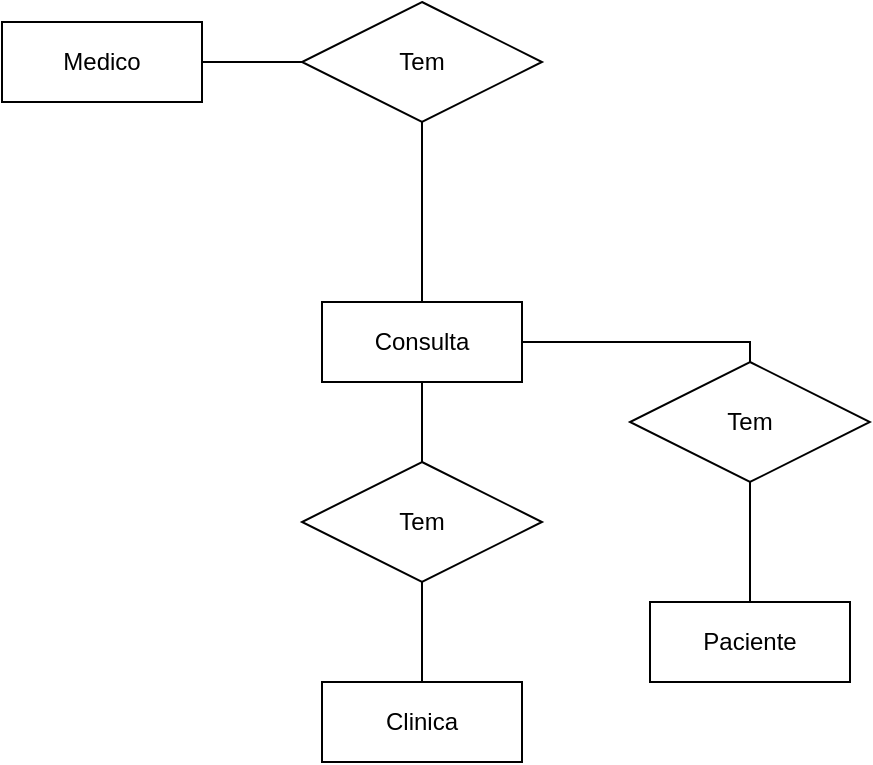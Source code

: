<mxfile version="28.1.1" pages="6">
  <diagram name="Clinica-conceitual" id="Ajf7FSjCnwuZFhplHuly">
    <mxGraphModel grid="1" page="1" gridSize="10" guides="1" tooltips="1" connect="1" arrows="1" fold="1" pageScale="1" pageWidth="827" pageHeight="1169" math="0" shadow="0">
      <root>
        <mxCell id="0" />
        <mxCell id="1" parent="0" />
        <mxCell id="r9tn-Tl7k4zTctpPGpcT-62" style="edgeStyle=orthogonalEdgeStyle;rounded=0;orthogonalLoop=1;jettySize=auto;html=1;exitX=1;exitY=0.5;exitDx=0;exitDy=0;entryX=0;entryY=0.5;entryDx=0;entryDy=0;endArrow=none;endFill=0;" parent="1" source="r9tn-Tl7k4zTctpPGpcT-54" target="r9tn-Tl7k4zTctpPGpcT-60" edge="1">
          <mxGeometry relative="1" as="geometry" />
        </mxCell>
        <mxCell id="r9tn-Tl7k4zTctpPGpcT-54" value="Medico" style="whiteSpace=wrap;html=1;align=center;" parent="1" vertex="1">
          <mxGeometry x="40" y="530" width="100" height="40" as="geometry" />
        </mxCell>
        <mxCell id="r9tn-Tl7k4zTctpPGpcT-66" style="edgeStyle=orthogonalEdgeStyle;rounded=0;orthogonalLoop=1;jettySize=auto;html=1;exitX=1;exitY=0.5;exitDx=0;exitDy=0;entryX=0.5;entryY=1;entryDx=0;entryDy=0;endArrow=none;endFill=0;" parent="1" source="r9tn-Tl7k4zTctpPGpcT-55" target="r9tn-Tl7k4zTctpPGpcT-64" edge="1">
          <mxGeometry relative="1" as="geometry">
            <Array as="points">
              <mxPoint x="414" y="690" />
            </Array>
          </mxGeometry>
        </mxCell>
        <mxCell id="r9tn-Tl7k4zTctpPGpcT-70" style="edgeStyle=orthogonalEdgeStyle;rounded=0;orthogonalLoop=1;jettySize=auto;html=1;entryX=0.5;entryY=0;entryDx=0;entryDy=0;endArrow=none;endFill=0;" parent="1" source="r9tn-Tl7k4zTctpPGpcT-55" target="r9tn-Tl7k4zTctpPGpcT-68" edge="1">
          <mxGeometry relative="1" as="geometry" />
        </mxCell>
        <mxCell id="r9tn-Tl7k4zTctpPGpcT-55" value="Consulta" style="whiteSpace=wrap;html=1;align=center;" parent="1" vertex="1">
          <mxGeometry x="200" y="670" width="100" height="40" as="geometry" />
        </mxCell>
        <mxCell id="r9tn-Tl7k4zTctpPGpcT-65" style="edgeStyle=orthogonalEdgeStyle;rounded=0;orthogonalLoop=1;jettySize=auto;html=1;endArrow=none;endFill=0;" parent="1" source="r9tn-Tl7k4zTctpPGpcT-56" target="r9tn-Tl7k4zTctpPGpcT-64" edge="1">
          <mxGeometry relative="1" as="geometry" />
        </mxCell>
        <mxCell id="r9tn-Tl7k4zTctpPGpcT-56" value="Paciente" style="whiteSpace=wrap;html=1;align=center;" parent="1" vertex="1">
          <mxGeometry x="364" y="820" width="100" height="40" as="geometry" />
        </mxCell>
        <mxCell id="r9tn-Tl7k4zTctpPGpcT-69" style="edgeStyle=orthogonalEdgeStyle;rounded=0;orthogonalLoop=1;jettySize=auto;html=1;entryX=0.5;entryY=1;entryDx=0;entryDy=0;endArrow=none;endFill=0;" parent="1" source="r9tn-Tl7k4zTctpPGpcT-57" target="r9tn-Tl7k4zTctpPGpcT-68" edge="1">
          <mxGeometry relative="1" as="geometry" />
        </mxCell>
        <mxCell id="r9tn-Tl7k4zTctpPGpcT-57" value="Clinica" style="whiteSpace=wrap;html=1;align=center;" parent="1" vertex="1">
          <mxGeometry x="200" y="860" width="100" height="40" as="geometry" />
        </mxCell>
        <mxCell id="r9tn-Tl7k4zTctpPGpcT-67" style="edgeStyle=orthogonalEdgeStyle;rounded=0;orthogonalLoop=1;jettySize=auto;html=1;exitX=0.5;exitY=1;exitDx=0;exitDy=0;endArrow=none;endFill=0;" parent="1" source="r9tn-Tl7k4zTctpPGpcT-60" target="r9tn-Tl7k4zTctpPGpcT-55" edge="1">
          <mxGeometry relative="1" as="geometry" />
        </mxCell>
        <mxCell id="r9tn-Tl7k4zTctpPGpcT-60" value="Tem" style="shape=rhombus;perimeter=rhombusPerimeter;whiteSpace=wrap;html=1;align=center;" parent="1" vertex="1">
          <mxGeometry x="190" y="520" width="120" height="60" as="geometry" />
        </mxCell>
        <mxCell id="r9tn-Tl7k4zTctpPGpcT-64" value="Tem" style="shape=rhombus;perimeter=rhombusPerimeter;whiteSpace=wrap;html=1;align=center;" parent="1" vertex="1">
          <mxGeometry x="354" y="700" width="120" height="60" as="geometry" />
        </mxCell>
        <mxCell id="r9tn-Tl7k4zTctpPGpcT-68" value="Tem" style="shape=rhombus;perimeter=rhombusPerimeter;whiteSpace=wrap;html=1;align=center;" parent="1" vertex="1">
          <mxGeometry x="190" y="750" width="120" height="60" as="geometry" />
        </mxCell>
      </root>
    </mxGraphModel>
  </diagram>
  <diagram name="Clinica-Cardinalidade" id="H4Kz8gIL8qMH0Oe8Ufp3">
    <mxGraphModel dx="1042" dy="562" grid="1" gridSize="10" guides="1" tooltips="1" connect="1" arrows="1" fold="1" page="1" pageScale="1" pageWidth="827" pageHeight="1169" math="0" shadow="0">
      <root>
        <mxCell id="cYv10FL00PQCH0BxnHYx-0" />
        <mxCell id="cYv10FL00PQCH0BxnHYx-1" parent="cYv10FL00PQCH0BxnHYx-0" />
        <mxCell id="cYv10FL00PQCH0BxnHYx-2" style="edgeStyle=orthogonalEdgeStyle;rounded=0;orthogonalLoop=1;jettySize=auto;html=1;exitX=1;exitY=0.5;exitDx=0;exitDy=0;entryX=0;entryY=0.5;entryDx=0;entryDy=0;endArrow=none;endFill=0;" edge="1" parent="cYv10FL00PQCH0BxnHYx-1" source="cYv10FL00PQCH0BxnHYx-3" target="cYv10FL00PQCH0BxnHYx-12">
          <mxGeometry relative="1" as="geometry" />
        </mxCell>
        <mxCell id="cYv10FL00PQCH0BxnHYx-3" value="Medico" style="whiteSpace=wrap;html=1;align=center;" vertex="1" parent="cYv10FL00PQCH0BxnHYx-1">
          <mxGeometry x="40" y="530" width="100" height="40" as="geometry" />
        </mxCell>
        <mxCell id="cYv10FL00PQCH0BxnHYx-4" style="edgeStyle=orthogonalEdgeStyle;rounded=0;orthogonalLoop=1;jettySize=auto;html=1;exitX=1;exitY=0.5;exitDx=0;exitDy=0;entryX=0.5;entryY=1;entryDx=0;entryDy=0;endArrow=none;endFill=0;" edge="1" parent="cYv10FL00PQCH0BxnHYx-1" source="cYv10FL00PQCH0BxnHYx-6" target="cYv10FL00PQCH0BxnHYx-13">
          <mxGeometry relative="1" as="geometry">
            <Array as="points">
              <mxPoint x="414" y="690" />
            </Array>
          </mxGeometry>
        </mxCell>
        <mxCell id="cYv10FL00PQCH0BxnHYx-5" style="edgeStyle=orthogonalEdgeStyle;rounded=0;orthogonalLoop=1;jettySize=auto;html=1;entryX=0.5;entryY=0;entryDx=0;entryDy=0;endArrow=none;endFill=0;" edge="1" parent="cYv10FL00PQCH0BxnHYx-1" source="cYv10FL00PQCH0BxnHYx-6" target="cYv10FL00PQCH0BxnHYx-14">
          <mxGeometry relative="1" as="geometry" />
        </mxCell>
        <mxCell id="cYv10FL00PQCH0BxnHYx-6" value="Consulta" style="whiteSpace=wrap;html=1;align=center;" vertex="1" parent="cYv10FL00PQCH0BxnHYx-1">
          <mxGeometry x="200" y="670" width="100" height="40" as="geometry" />
        </mxCell>
        <mxCell id="cYv10FL00PQCH0BxnHYx-7" style="edgeStyle=orthogonalEdgeStyle;rounded=0;orthogonalLoop=1;jettySize=auto;html=1;endArrow=none;endFill=0;" edge="1" parent="cYv10FL00PQCH0BxnHYx-1" source="cYv10FL00PQCH0BxnHYx-8" target="cYv10FL00PQCH0BxnHYx-13">
          <mxGeometry relative="1" as="geometry" />
        </mxCell>
        <mxCell id="cYv10FL00PQCH0BxnHYx-8" value="Paciente" style="whiteSpace=wrap;html=1;align=center;" vertex="1" parent="cYv10FL00PQCH0BxnHYx-1">
          <mxGeometry x="364" y="820" width="100" height="40" as="geometry" />
        </mxCell>
        <mxCell id="cYv10FL00PQCH0BxnHYx-9" style="edgeStyle=orthogonalEdgeStyle;rounded=0;orthogonalLoop=1;jettySize=auto;html=1;entryX=0.5;entryY=1;entryDx=0;entryDy=0;endArrow=none;endFill=0;" edge="1" parent="cYv10FL00PQCH0BxnHYx-1" source="cYv10FL00PQCH0BxnHYx-10" target="cYv10FL00PQCH0BxnHYx-14">
          <mxGeometry relative="1" as="geometry" />
        </mxCell>
        <mxCell id="cYv10FL00PQCH0BxnHYx-10" value="Clinica" style="whiteSpace=wrap;html=1;align=center;" vertex="1" parent="cYv10FL00PQCH0BxnHYx-1">
          <mxGeometry x="200" y="860" width="100" height="40" as="geometry" />
        </mxCell>
        <mxCell id="cYv10FL00PQCH0BxnHYx-11" style="edgeStyle=orthogonalEdgeStyle;rounded=0;orthogonalLoop=1;jettySize=auto;html=1;exitX=0.5;exitY=1;exitDx=0;exitDy=0;endArrow=none;endFill=0;" edge="1" parent="cYv10FL00PQCH0BxnHYx-1" source="cYv10FL00PQCH0BxnHYx-12" target="cYv10FL00PQCH0BxnHYx-6">
          <mxGeometry relative="1" as="geometry" />
        </mxCell>
        <mxCell id="cYv10FL00PQCH0BxnHYx-12" value="Tem" style="shape=rhombus;perimeter=rhombusPerimeter;whiteSpace=wrap;html=1;align=center;" vertex="1" parent="cYv10FL00PQCH0BxnHYx-1">
          <mxGeometry x="190" y="520" width="120" height="60" as="geometry" />
        </mxCell>
        <mxCell id="cYv10FL00PQCH0BxnHYx-13" value="Tem" style="shape=rhombus;perimeter=rhombusPerimeter;whiteSpace=wrap;html=1;align=center;" vertex="1" parent="cYv10FL00PQCH0BxnHYx-1">
          <mxGeometry x="354" y="700" width="120" height="60" as="geometry" />
        </mxCell>
        <mxCell id="cYv10FL00PQCH0BxnHYx-14" value="Tem" style="shape=rhombus;perimeter=rhombusPerimeter;whiteSpace=wrap;html=1;align=center;" vertex="1" parent="cYv10FL00PQCH0BxnHYx-1">
          <mxGeometry x="190" y="750" width="120" height="60" as="geometry" />
        </mxCell>
        <mxCell id="cYv10FL00PQCH0BxnHYx-15" value="" style="curved=1;endArrow=classic;html=1;rounded=0;exitX=0.25;exitY=0;exitDx=0;exitDy=0;" edge="1" parent="cYv10FL00PQCH0BxnHYx-1">
          <mxGeometry width="50" height="50" relative="1" as="geometry">
            <mxPoint x="349" y="590" as="sourcePoint" />
            <mxPoint x="130" y="520" as="targetPoint" />
            <Array as="points">
              <mxPoint x="364" y="570" />
              <mxPoint x="354" y="490" />
              <mxPoint x="180" y="480" />
            </Array>
          </mxGeometry>
        </mxCell>
        <mxCell id="cYv10FL00PQCH0BxnHYx-16" value="" style="curved=1;endArrow=classic;html=1;rounded=0;exitX=0.422;exitY=1.075;exitDx=0;exitDy=0;exitPerimeter=0;entryX=0;entryY=0.5;entryDx=0;entryDy=0;" edge="1" parent="cYv10FL00PQCH0BxnHYx-1" source="cYv10FL00PQCH0BxnHYx-3" target="cYv10FL00PQCH0BxnHYx-6">
          <mxGeometry width="50" height="50" relative="1" as="geometry">
            <mxPoint x="120" y="630" as="sourcePoint" />
            <mxPoint x="210" y="660" as="targetPoint" />
            <Array as="points">
              <mxPoint x="70" y="650" />
              <mxPoint x="90" y="670" />
              <mxPoint x="130" y="690" />
            </Array>
          </mxGeometry>
        </mxCell>
        <mxCell id="cYv10FL00PQCH0BxnHYx-17" value="1 medico pode ter quantas consultas?" style="text;html=1;align=center;verticalAlign=middle;whiteSpace=wrap;rounded=0;" vertex="1" parent="cYv10FL00PQCH0BxnHYx-1">
          <mxGeometry x="110" y="610" width="90" height="60" as="geometry" />
        </mxCell>
        <mxCell id="cYv10FL00PQCH0BxnHYx-18" value="&lt;span style=&quot;text-wrap-mode: nowrap;&quot;&gt;1 consulta pode&lt;/span&gt;&lt;div&gt;&lt;span style=&quot;text-wrap-mode: nowrap;&quot;&gt;&amp;nbsp;ter quantos&lt;/span&gt;&lt;/div&gt;&lt;div&gt;&lt;span style=&quot;text-wrap-mode: nowrap;&quot;&gt;&amp;nbsp;medicos?&lt;/span&gt;&lt;/div&gt;" style="text;html=1;align=center;verticalAlign=middle;whiteSpace=wrap;rounded=0;" vertex="1" parent="cYv10FL00PQCH0BxnHYx-1">
          <mxGeometry x="264" y="580" width="90" height="70" as="geometry" />
        </mxCell>
        <mxCell id="cYv10FL00PQCH0BxnHYx-19" value="N" style="text;html=1;align=center;verticalAlign=middle;resizable=0;points=[];autosize=1;strokeColor=none;fillColor=none;" vertex="1" parent="cYv10FL00PQCH0BxnHYx-1">
          <mxGeometry x="215" y="640" width="30" height="30" as="geometry" />
        </mxCell>
        <mxCell id="cYv10FL00PQCH0BxnHYx-20" value="1" style="text;html=1;align=center;verticalAlign=middle;resizable=0;points=[];autosize=1;strokeColor=none;fillColor=none;" vertex="1" parent="cYv10FL00PQCH0BxnHYx-1">
          <mxGeometry x="140" y="520" width="30" height="30" as="geometry" />
        </mxCell>
        <mxCell id="cYv10FL00PQCH0BxnHYx-21" value="N" style="text;html=1;align=center;verticalAlign=middle;resizable=0;points=[];autosize=1;strokeColor=none;fillColor=none;" vertex="1" parent="cYv10FL00PQCH0BxnHYx-1">
          <mxGeometry x="245" y="710" width="30" height="30" as="geometry" />
        </mxCell>
        <mxCell id="cYv10FL00PQCH0BxnHYx-22" value="1" style="text;html=1;align=center;verticalAlign=middle;resizable=0;points=[];autosize=1;strokeColor=none;fillColor=none;" vertex="1" parent="cYv10FL00PQCH0BxnHYx-1">
          <mxGeometry x="414" y="790" width="30" height="30" as="geometry" />
        </mxCell>
        <mxCell id="cYv10FL00PQCH0BxnHYx-23" value="N" style="text;html=1;align=center;verticalAlign=middle;resizable=0;points=[];autosize=1;strokeColor=none;fillColor=none;" vertex="1" parent="cYv10FL00PQCH0BxnHYx-1">
          <mxGeometry x="300" y="658" width="30" height="30" as="geometry" />
        </mxCell>
      </root>
    </mxGraphModel>
  </diagram>
  <diagram id="vtWzGgqYG2e0FTHxWUhB" name="Clinica-logico">
    <mxGraphModel grid="1" page="1" gridSize="10" guides="1" tooltips="1" connect="1" arrows="1" fold="1" pageScale="1" pageWidth="827" pageHeight="1169" math="0" shadow="0">
      <root>
        <mxCell id="0" />
        <mxCell id="1" parent="0" />
        <mxCell id="bMQzpbCPsgYanoopcsWh-32" value="Medico" style="shape=table;startSize=30;container=1;collapsible=1;childLayout=tableLayout;fixedRows=1;rowLines=0;fontStyle=1;align=center;resizeLast=1;html=1;" vertex="1" parent="1">
          <mxGeometry x="40" y="60" width="180" height="150" as="geometry" />
        </mxCell>
        <mxCell id="bMQzpbCPsgYanoopcsWh-33" value="" style="shape=tableRow;horizontal=0;startSize=0;swimlaneHead=0;swimlaneBody=0;fillColor=none;collapsible=0;dropTarget=0;points=[[0,0.5],[1,0.5]];portConstraint=eastwest;top=0;left=0;right=0;bottom=1;" vertex="1" parent="bMQzpbCPsgYanoopcsWh-32">
          <mxGeometry y="30" width="180" height="30" as="geometry" />
        </mxCell>
        <mxCell id="bMQzpbCPsgYanoopcsWh-34" value="PK" style="shape=partialRectangle;connectable=0;fillColor=none;top=0;left=0;bottom=0;right=0;fontStyle=1;overflow=hidden;whiteSpace=wrap;html=1;" vertex="1" parent="bMQzpbCPsgYanoopcsWh-33">
          <mxGeometry width="30" height="30" as="geometry">
            <mxRectangle width="30" height="30" as="alternateBounds" />
          </mxGeometry>
        </mxCell>
        <mxCell id="bMQzpbCPsgYanoopcsWh-35" value="&lt;span style=&quot;font-weight: 400;&quot;&gt;id_medico&lt;/span&gt;" style="shape=partialRectangle;connectable=0;fillColor=none;top=0;left=0;bottom=0;right=0;align=left;spacingLeft=6;fontStyle=5;overflow=hidden;whiteSpace=wrap;html=1;" vertex="1" parent="bMQzpbCPsgYanoopcsWh-33">
          <mxGeometry x="30" width="150" height="30" as="geometry">
            <mxRectangle width="150" height="30" as="alternateBounds" />
          </mxGeometry>
        </mxCell>
        <mxCell id="bMQzpbCPsgYanoopcsWh-36" value="" style="shape=tableRow;horizontal=0;startSize=0;swimlaneHead=0;swimlaneBody=0;fillColor=none;collapsible=0;dropTarget=0;points=[[0,0.5],[1,0.5]];portConstraint=eastwest;top=0;left=0;right=0;bottom=0;" vertex="1" parent="bMQzpbCPsgYanoopcsWh-32">
          <mxGeometry y="60" width="180" height="30" as="geometry" />
        </mxCell>
        <mxCell id="bMQzpbCPsgYanoopcsWh-37" value="" style="shape=partialRectangle;connectable=0;fillColor=none;top=0;left=0;bottom=0;right=0;editable=1;overflow=hidden;whiteSpace=wrap;html=1;" vertex="1" parent="bMQzpbCPsgYanoopcsWh-36">
          <mxGeometry width="30" height="30" as="geometry">
            <mxRectangle width="30" height="30" as="alternateBounds" />
          </mxGeometry>
        </mxCell>
        <mxCell id="bMQzpbCPsgYanoopcsWh-38" value="nome" style="shape=partialRectangle;connectable=0;fillColor=none;top=0;left=0;bottom=0;right=0;align=left;spacingLeft=6;overflow=hidden;whiteSpace=wrap;html=1;" vertex="1" parent="bMQzpbCPsgYanoopcsWh-36">
          <mxGeometry x="30" width="150" height="30" as="geometry">
            <mxRectangle width="150" height="30" as="alternateBounds" />
          </mxGeometry>
        </mxCell>
        <mxCell id="bMQzpbCPsgYanoopcsWh-39" value="" style="shape=tableRow;horizontal=0;startSize=0;swimlaneHead=0;swimlaneBody=0;fillColor=none;collapsible=0;dropTarget=0;points=[[0,0.5],[1,0.5]];portConstraint=eastwest;top=0;left=0;right=0;bottom=0;" vertex="1" parent="bMQzpbCPsgYanoopcsWh-32">
          <mxGeometry y="90" width="180" height="30" as="geometry" />
        </mxCell>
        <mxCell id="bMQzpbCPsgYanoopcsWh-40" value="" style="shape=partialRectangle;connectable=0;fillColor=none;top=0;left=0;bottom=0;right=0;editable=1;overflow=hidden;whiteSpace=wrap;html=1;" vertex="1" parent="bMQzpbCPsgYanoopcsWh-39">
          <mxGeometry width="30" height="30" as="geometry">
            <mxRectangle width="30" height="30" as="alternateBounds" />
          </mxGeometry>
        </mxCell>
        <mxCell id="bMQzpbCPsgYanoopcsWh-41" value="especialidade" style="shape=partialRectangle;connectable=0;fillColor=none;top=0;left=0;bottom=0;right=0;align=left;spacingLeft=6;overflow=hidden;whiteSpace=wrap;html=1;" vertex="1" parent="bMQzpbCPsgYanoopcsWh-39">
          <mxGeometry x="30" width="150" height="30" as="geometry">
            <mxRectangle width="150" height="30" as="alternateBounds" />
          </mxGeometry>
        </mxCell>
        <mxCell id="bMQzpbCPsgYanoopcsWh-42" value="" style="shape=tableRow;horizontal=0;startSize=0;swimlaneHead=0;swimlaneBody=0;fillColor=none;collapsible=0;dropTarget=0;points=[[0,0.5],[1,0.5]];portConstraint=eastwest;top=0;left=0;right=0;bottom=0;" vertex="1" parent="bMQzpbCPsgYanoopcsWh-32">
          <mxGeometry y="120" width="180" height="30" as="geometry" />
        </mxCell>
        <mxCell id="bMQzpbCPsgYanoopcsWh-43" value="" style="shape=partialRectangle;connectable=0;fillColor=none;top=0;left=0;bottom=0;right=0;editable=1;overflow=hidden;whiteSpace=wrap;html=1;" vertex="1" parent="bMQzpbCPsgYanoopcsWh-42">
          <mxGeometry width="30" height="30" as="geometry">
            <mxRectangle width="30" height="30" as="alternateBounds" />
          </mxGeometry>
        </mxCell>
        <mxCell id="bMQzpbCPsgYanoopcsWh-44" value="crm" style="shape=partialRectangle;connectable=0;fillColor=none;top=0;left=0;bottom=0;right=0;align=left;spacingLeft=6;overflow=hidden;whiteSpace=wrap;html=1;" vertex="1" parent="bMQzpbCPsgYanoopcsWh-42">
          <mxGeometry x="30" width="150" height="30" as="geometry">
            <mxRectangle width="150" height="30" as="alternateBounds" />
          </mxGeometry>
        </mxCell>
        <mxCell id="bMQzpbCPsgYanoopcsWh-45" value="Paciente" style="shape=table;startSize=30;container=1;collapsible=1;childLayout=tableLayout;fixedRows=1;rowLines=0;fontStyle=1;align=center;resizeLast=1;html=1;" vertex="1" parent="1">
          <mxGeometry x="580" y="60" width="180" height="120" as="geometry" />
        </mxCell>
        <mxCell id="bMQzpbCPsgYanoopcsWh-46" value="" style="shape=tableRow;horizontal=0;startSize=0;swimlaneHead=0;swimlaneBody=0;fillColor=none;collapsible=0;dropTarget=0;points=[[0,0.5],[1,0.5]];portConstraint=eastwest;top=0;left=0;right=0;bottom=1;" vertex="1" parent="bMQzpbCPsgYanoopcsWh-45">
          <mxGeometry y="30" width="180" height="30" as="geometry" />
        </mxCell>
        <mxCell id="bMQzpbCPsgYanoopcsWh-47" value="PK" style="shape=partialRectangle;connectable=0;fillColor=none;top=0;left=0;bottom=0;right=0;fontStyle=1;overflow=hidden;whiteSpace=wrap;html=1;" vertex="1" parent="bMQzpbCPsgYanoopcsWh-46">
          <mxGeometry width="30" height="30" as="geometry">
            <mxRectangle width="30" height="30" as="alternateBounds" />
          </mxGeometry>
        </mxCell>
        <mxCell id="bMQzpbCPsgYanoopcsWh-48" value="&lt;span style=&quot;font-weight: 400;&quot;&gt;id_paciente&lt;/span&gt;" style="shape=partialRectangle;connectable=0;fillColor=none;top=0;left=0;bottom=0;right=0;align=left;spacingLeft=6;fontStyle=5;overflow=hidden;whiteSpace=wrap;html=1;" vertex="1" parent="bMQzpbCPsgYanoopcsWh-46">
          <mxGeometry x="30" width="150" height="30" as="geometry">
            <mxRectangle width="150" height="30" as="alternateBounds" />
          </mxGeometry>
        </mxCell>
        <mxCell id="bMQzpbCPsgYanoopcsWh-49" value="" style="shape=tableRow;horizontal=0;startSize=0;swimlaneHead=0;swimlaneBody=0;fillColor=none;collapsible=0;dropTarget=0;points=[[0,0.5],[1,0.5]];portConstraint=eastwest;top=0;left=0;right=0;bottom=0;" vertex="1" parent="bMQzpbCPsgYanoopcsWh-45">
          <mxGeometry y="60" width="180" height="30" as="geometry" />
        </mxCell>
        <mxCell id="bMQzpbCPsgYanoopcsWh-50" value="" style="shape=partialRectangle;connectable=0;fillColor=none;top=0;left=0;bottom=0;right=0;editable=1;overflow=hidden;whiteSpace=wrap;html=1;" vertex="1" parent="bMQzpbCPsgYanoopcsWh-49">
          <mxGeometry width="30" height="30" as="geometry">
            <mxRectangle width="30" height="30" as="alternateBounds" />
          </mxGeometry>
        </mxCell>
        <mxCell id="bMQzpbCPsgYanoopcsWh-51" value="nome" style="shape=partialRectangle;connectable=0;fillColor=none;top=0;left=0;bottom=0;right=0;align=left;spacingLeft=6;overflow=hidden;whiteSpace=wrap;html=1;" vertex="1" parent="bMQzpbCPsgYanoopcsWh-49">
          <mxGeometry x="30" width="150" height="30" as="geometry">
            <mxRectangle width="150" height="30" as="alternateBounds" />
          </mxGeometry>
        </mxCell>
        <mxCell id="bMQzpbCPsgYanoopcsWh-52" value="" style="shape=tableRow;horizontal=0;startSize=0;swimlaneHead=0;swimlaneBody=0;fillColor=none;collapsible=0;dropTarget=0;points=[[0,0.5],[1,0.5]];portConstraint=eastwest;top=0;left=0;right=0;bottom=0;" vertex="1" parent="bMQzpbCPsgYanoopcsWh-45">
          <mxGeometry y="90" width="180" height="30" as="geometry" />
        </mxCell>
        <mxCell id="bMQzpbCPsgYanoopcsWh-53" value="" style="shape=partialRectangle;connectable=0;fillColor=none;top=0;left=0;bottom=0;right=0;editable=1;overflow=hidden;whiteSpace=wrap;html=1;" vertex="1" parent="bMQzpbCPsgYanoopcsWh-52">
          <mxGeometry width="30" height="30" as="geometry">
            <mxRectangle width="30" height="30" as="alternateBounds" />
          </mxGeometry>
        </mxCell>
        <mxCell id="bMQzpbCPsgYanoopcsWh-54" value="data_nascimento" style="shape=partialRectangle;connectable=0;fillColor=none;top=0;left=0;bottom=0;right=0;align=left;spacingLeft=6;overflow=hidden;whiteSpace=wrap;html=1;" vertex="1" parent="bMQzpbCPsgYanoopcsWh-52">
          <mxGeometry x="30" width="150" height="30" as="geometry">
            <mxRectangle width="150" height="30" as="alternateBounds" />
          </mxGeometry>
        </mxCell>
        <mxCell id="bMQzpbCPsgYanoopcsWh-84" value="Consulta" style="shape=table;startSize=30;container=1;collapsible=1;childLayout=tableLayout;fixedRows=1;rowLines=0;fontStyle=1;align=center;resizeLast=1;html=1;" vertex="1" parent="1">
          <mxGeometry x="310" y="60" width="180" height="180" as="geometry" />
        </mxCell>
        <mxCell id="bMQzpbCPsgYanoopcsWh-85" value="" style="shape=tableRow;horizontal=0;startSize=0;swimlaneHead=0;swimlaneBody=0;fillColor=none;collapsible=0;dropTarget=0;points=[[0,0.5],[1,0.5]];portConstraint=eastwest;top=0;left=0;right=0;bottom=1;" vertex="1" parent="bMQzpbCPsgYanoopcsWh-84">
          <mxGeometry y="30" width="180" height="30" as="geometry" />
        </mxCell>
        <mxCell id="bMQzpbCPsgYanoopcsWh-86" value="PK" style="shape=partialRectangle;connectable=0;fillColor=none;top=0;left=0;bottom=0;right=0;fontStyle=1;overflow=hidden;whiteSpace=wrap;html=1;" vertex="1" parent="bMQzpbCPsgYanoopcsWh-85">
          <mxGeometry width="30" height="30" as="geometry">
            <mxRectangle width="30" height="30" as="alternateBounds" />
          </mxGeometry>
        </mxCell>
        <mxCell id="bMQzpbCPsgYanoopcsWh-87" value="&lt;span style=&quot;font-weight: 400;&quot;&gt;id_consulta&lt;/span&gt;" style="shape=partialRectangle;connectable=0;fillColor=none;top=0;left=0;bottom=0;right=0;align=left;spacingLeft=6;fontStyle=5;overflow=hidden;whiteSpace=wrap;html=1;" vertex="1" parent="bMQzpbCPsgYanoopcsWh-85">
          <mxGeometry x="30" width="150" height="30" as="geometry">
            <mxRectangle width="150" height="30" as="alternateBounds" />
          </mxGeometry>
        </mxCell>
        <mxCell id="bMQzpbCPsgYanoopcsWh-88" value="" style="shape=tableRow;horizontal=0;startSize=0;swimlaneHead=0;swimlaneBody=0;fillColor=none;collapsible=0;dropTarget=0;points=[[0,0.5],[1,0.5]];portConstraint=eastwest;top=0;left=0;right=0;bottom=0;" vertex="1" parent="bMQzpbCPsgYanoopcsWh-84">
          <mxGeometry y="60" width="180" height="30" as="geometry" />
        </mxCell>
        <mxCell id="bMQzpbCPsgYanoopcsWh-89" value="FK" style="shape=partialRectangle;connectable=0;fillColor=none;top=0;left=0;bottom=0;right=0;editable=1;overflow=hidden;whiteSpace=wrap;html=1;" vertex="1" parent="bMQzpbCPsgYanoopcsWh-88">
          <mxGeometry width="30" height="30" as="geometry">
            <mxRectangle width="30" height="30" as="alternateBounds" />
          </mxGeometry>
        </mxCell>
        <mxCell id="bMQzpbCPsgYanoopcsWh-90" value="id_paciente" style="shape=partialRectangle;connectable=0;fillColor=none;top=0;left=0;bottom=0;right=0;align=left;spacingLeft=6;overflow=hidden;whiteSpace=wrap;html=1;" vertex="1" parent="bMQzpbCPsgYanoopcsWh-88">
          <mxGeometry x="30" width="150" height="30" as="geometry">
            <mxRectangle width="150" height="30" as="alternateBounds" />
          </mxGeometry>
        </mxCell>
        <mxCell id="bMQzpbCPsgYanoopcsWh-91" value="" style="shape=tableRow;horizontal=0;startSize=0;swimlaneHead=0;swimlaneBody=0;fillColor=none;collapsible=0;dropTarget=0;points=[[0,0.5],[1,0.5]];portConstraint=eastwest;top=0;left=0;right=0;bottom=0;" vertex="1" parent="bMQzpbCPsgYanoopcsWh-84">
          <mxGeometry y="90" width="180" height="30" as="geometry" />
        </mxCell>
        <mxCell id="bMQzpbCPsgYanoopcsWh-92" value="FK" style="shape=partialRectangle;connectable=0;fillColor=none;top=0;left=0;bottom=0;right=0;editable=1;overflow=hidden;whiteSpace=wrap;html=1;" vertex="1" parent="bMQzpbCPsgYanoopcsWh-91">
          <mxGeometry width="30" height="30" as="geometry">
            <mxRectangle width="30" height="30" as="alternateBounds" />
          </mxGeometry>
        </mxCell>
        <mxCell id="bMQzpbCPsgYanoopcsWh-93" value="id_medico" style="shape=partialRectangle;connectable=0;fillColor=none;top=0;left=0;bottom=0;right=0;align=left;spacingLeft=6;overflow=hidden;whiteSpace=wrap;html=1;" vertex="1" parent="bMQzpbCPsgYanoopcsWh-91">
          <mxGeometry x="30" width="150" height="30" as="geometry">
            <mxRectangle width="150" height="30" as="alternateBounds" />
          </mxGeometry>
        </mxCell>
        <mxCell id="bMQzpbCPsgYanoopcsWh-94" value="" style="shape=tableRow;horizontal=0;startSize=0;swimlaneHead=0;swimlaneBody=0;fillColor=none;collapsible=0;dropTarget=0;points=[[0,0.5],[1,0.5]];portConstraint=eastwest;top=0;left=0;right=0;bottom=0;" vertex="1" parent="bMQzpbCPsgYanoopcsWh-84">
          <mxGeometry y="120" width="180" height="30" as="geometry" />
        </mxCell>
        <mxCell id="bMQzpbCPsgYanoopcsWh-95" value="" style="shape=partialRectangle;connectable=0;fillColor=none;top=0;left=0;bottom=0;right=0;editable=1;overflow=hidden;whiteSpace=wrap;html=1;" vertex="1" parent="bMQzpbCPsgYanoopcsWh-94">
          <mxGeometry width="30" height="30" as="geometry">
            <mxRectangle width="30" height="30" as="alternateBounds" />
          </mxGeometry>
        </mxCell>
        <mxCell id="bMQzpbCPsgYanoopcsWh-96" value="Data" style="shape=partialRectangle;connectable=0;fillColor=none;top=0;left=0;bottom=0;right=0;align=left;spacingLeft=6;overflow=hidden;whiteSpace=wrap;html=1;" vertex="1" parent="bMQzpbCPsgYanoopcsWh-94">
          <mxGeometry x="30" width="150" height="30" as="geometry">
            <mxRectangle width="150" height="30" as="alternateBounds" />
          </mxGeometry>
        </mxCell>
        <mxCell id="0KvzGdaUvxKKaaAABqpN-16" value="" style="shape=tableRow;horizontal=0;startSize=0;swimlaneHead=0;swimlaneBody=0;fillColor=none;collapsible=0;dropTarget=0;points=[[0,0.5],[1,0.5]];portConstraint=eastwest;top=0;left=0;right=0;bottom=0;" vertex="1" parent="bMQzpbCPsgYanoopcsWh-84">
          <mxGeometry y="150" width="180" height="30" as="geometry" />
        </mxCell>
        <mxCell id="0KvzGdaUvxKKaaAABqpN-17" value="FK" style="shape=partialRectangle;connectable=0;fillColor=none;top=0;left=0;bottom=0;right=0;editable=1;overflow=hidden;whiteSpace=wrap;html=1;" vertex="1" parent="0KvzGdaUvxKKaaAABqpN-16">
          <mxGeometry width="30" height="30" as="geometry">
            <mxRectangle width="30" height="30" as="alternateBounds" />
          </mxGeometry>
        </mxCell>
        <mxCell id="0KvzGdaUvxKKaaAABqpN-18" value="id_clinica" style="shape=partialRectangle;connectable=0;fillColor=none;top=0;left=0;bottom=0;right=0;align=left;spacingLeft=6;overflow=hidden;whiteSpace=wrap;html=1;" vertex="1" parent="0KvzGdaUvxKKaaAABqpN-16">
          <mxGeometry x="30" width="150" height="30" as="geometry">
            <mxRectangle width="150" height="30" as="alternateBounds" />
          </mxGeometry>
        </mxCell>
        <mxCell id="bMQzpbCPsgYanoopcsWh-97" value="Clinica" style="shape=table;startSize=30;container=1;collapsible=1;childLayout=tableLayout;fixedRows=1;rowLines=0;fontStyle=1;align=center;resizeLast=1;html=1;" vertex="1" parent="1">
          <mxGeometry x="310" y="300" width="180" height="120" as="geometry" />
        </mxCell>
        <mxCell id="bMQzpbCPsgYanoopcsWh-98" value="" style="shape=tableRow;horizontal=0;startSize=0;swimlaneHead=0;swimlaneBody=0;fillColor=none;collapsible=0;dropTarget=0;points=[[0,0.5],[1,0.5]];portConstraint=eastwest;top=0;left=0;right=0;bottom=1;" vertex="1" parent="bMQzpbCPsgYanoopcsWh-97">
          <mxGeometry y="30" width="180" height="30" as="geometry" />
        </mxCell>
        <mxCell id="bMQzpbCPsgYanoopcsWh-99" value="PK" style="shape=partialRectangle;connectable=0;fillColor=none;top=0;left=0;bottom=0;right=0;fontStyle=1;overflow=hidden;whiteSpace=wrap;html=1;" vertex="1" parent="bMQzpbCPsgYanoopcsWh-98">
          <mxGeometry width="30" height="30" as="geometry">
            <mxRectangle width="30" height="30" as="alternateBounds" />
          </mxGeometry>
        </mxCell>
        <mxCell id="bMQzpbCPsgYanoopcsWh-100" value="&lt;span style=&quot;font-weight: 400;&quot;&gt;id_clinica&lt;/span&gt;" style="shape=partialRectangle;connectable=0;fillColor=none;top=0;left=0;bottom=0;right=0;align=left;spacingLeft=6;fontStyle=5;overflow=hidden;whiteSpace=wrap;html=1;" vertex="1" parent="bMQzpbCPsgYanoopcsWh-98">
          <mxGeometry x="30" width="150" height="30" as="geometry">
            <mxRectangle width="150" height="30" as="alternateBounds" />
          </mxGeometry>
        </mxCell>
        <mxCell id="bMQzpbCPsgYanoopcsWh-101" value="" style="shape=tableRow;horizontal=0;startSize=0;swimlaneHead=0;swimlaneBody=0;fillColor=none;collapsible=0;dropTarget=0;points=[[0,0.5],[1,0.5]];portConstraint=eastwest;top=0;left=0;right=0;bottom=0;" vertex="1" parent="bMQzpbCPsgYanoopcsWh-97">
          <mxGeometry y="60" width="180" height="30" as="geometry" />
        </mxCell>
        <mxCell id="bMQzpbCPsgYanoopcsWh-102" value="" style="shape=partialRectangle;connectable=0;fillColor=none;top=0;left=0;bottom=0;right=0;editable=1;overflow=hidden;whiteSpace=wrap;html=1;" vertex="1" parent="bMQzpbCPsgYanoopcsWh-101">
          <mxGeometry width="30" height="30" as="geometry">
            <mxRectangle width="30" height="30" as="alternateBounds" />
          </mxGeometry>
        </mxCell>
        <mxCell id="bMQzpbCPsgYanoopcsWh-103" value="endereco" style="shape=partialRectangle;connectable=0;fillColor=none;top=0;left=0;bottom=0;right=0;align=left;spacingLeft=6;overflow=hidden;whiteSpace=wrap;html=1;" vertex="1" parent="bMQzpbCPsgYanoopcsWh-101">
          <mxGeometry x="30" width="150" height="30" as="geometry">
            <mxRectangle width="150" height="30" as="alternateBounds" />
          </mxGeometry>
        </mxCell>
        <mxCell id="bMQzpbCPsgYanoopcsWh-104" value="" style="shape=tableRow;horizontal=0;startSize=0;swimlaneHead=0;swimlaneBody=0;fillColor=none;collapsible=0;dropTarget=0;points=[[0,0.5],[1,0.5]];portConstraint=eastwest;top=0;left=0;right=0;bottom=0;" vertex="1" parent="bMQzpbCPsgYanoopcsWh-97">
          <mxGeometry y="90" width="180" height="30" as="geometry" />
        </mxCell>
        <mxCell id="bMQzpbCPsgYanoopcsWh-105" value="" style="shape=partialRectangle;connectable=0;fillColor=none;top=0;left=0;bottom=0;right=0;editable=1;overflow=hidden;whiteSpace=wrap;html=1;" vertex="1" parent="bMQzpbCPsgYanoopcsWh-104">
          <mxGeometry width="30" height="30" as="geometry">
            <mxRectangle width="30" height="30" as="alternateBounds" />
          </mxGeometry>
        </mxCell>
        <mxCell id="bMQzpbCPsgYanoopcsWh-106" value="telefone" style="shape=partialRectangle;connectable=0;fillColor=none;top=0;left=0;bottom=0;right=0;align=left;spacingLeft=6;overflow=hidden;whiteSpace=wrap;html=1;" vertex="1" parent="bMQzpbCPsgYanoopcsWh-104">
          <mxGeometry x="30" width="150" height="30" as="geometry">
            <mxRectangle width="150" height="30" as="alternateBounds" />
          </mxGeometry>
        </mxCell>
        <mxCell id="0KvzGdaUvxKKaaAABqpN-14" value="" style="edgeStyle=entityRelationEdgeStyle;fontSize=12;html=1;endArrow=ERoneToMany;rounded=0;exitX=1;exitY=0.5;exitDx=0;exitDy=0;entryX=0;entryY=0.5;entryDx=0;entryDy=0;" edge="1" parent="1" source="bMQzpbCPsgYanoopcsWh-33" target="bMQzpbCPsgYanoopcsWh-91">
          <mxGeometry width="100" height="100" relative="1" as="geometry">
            <mxPoint x="455" y="223" as="sourcePoint" />
            <mxPoint x="500" y="445" as="targetPoint" />
          </mxGeometry>
        </mxCell>
        <mxCell id="0KvzGdaUvxKKaaAABqpN-15" value="" style="edgeStyle=entityRelationEdgeStyle;fontSize=12;html=1;endArrow=ERoneToMany;rounded=0;exitX=0;exitY=0.5;exitDx=0;exitDy=0;entryX=1;entryY=0.5;entryDx=0;entryDy=0;" edge="1" parent="1" source="bMQzpbCPsgYanoopcsWh-46" target="bMQzpbCPsgYanoopcsWh-88">
          <mxGeometry width="100" height="100" relative="1" as="geometry">
            <mxPoint x="610" y="330" as="sourcePoint" />
            <mxPoint x="710" y="230" as="targetPoint" />
          </mxGeometry>
        </mxCell>
        <mxCell id="0KvzGdaUvxKKaaAABqpN-24" value="" style="edgeStyle=entityRelationEdgeStyle;fontSize=12;html=1;endArrow=ERoneToMany;rounded=0;entryX=1;entryY=0.5;entryDx=0;entryDy=0;exitX=1;exitY=0.5;exitDx=0;exitDy=0;" edge="1" parent="1" source="bMQzpbCPsgYanoopcsWh-98" target="0KvzGdaUvxKKaaAABqpN-16">
          <mxGeometry width="100" height="100" relative="1" as="geometry">
            <mxPoint x="570" y="320" as="sourcePoint" />
            <mxPoint x="670" y="220" as="targetPoint" />
          </mxGeometry>
        </mxCell>
      </root>
    </mxGraphModel>
  </diagram>
  <diagram id="T8gW4yDOI1kF06UgA5yp" name="e-commerce - conceitual">
    <mxGraphModel grid="1" page="1" gridSize="10" guides="1" tooltips="1" connect="1" arrows="1" fold="1" pageScale="1" pageWidth="827" pageHeight="1169" math="0" shadow="0">
      <root>
        <mxCell id="0" />
        <mxCell id="1" parent="0" />
        <mxCell id="gXhfm46P_VIKXVGpGX9a-16" style="edgeStyle=orthogonalEdgeStyle;rounded=0;orthogonalLoop=1;jettySize=auto;html=1;entryX=0;entryY=0.5;entryDx=0;entryDy=0;" edge="1" parent="1" source="gXhfm46P_VIKXVGpGX9a-1" target="gXhfm46P_VIKXVGpGX9a-8">
          <mxGeometry relative="1" as="geometry" />
        </mxCell>
        <mxCell id="gXhfm46P_VIKXVGpGX9a-1" value="Cliente" style="whiteSpace=wrap;html=1;align=center;" vertex="1" parent="1">
          <mxGeometry x="40" y="40" width="100" height="40" as="geometry" />
        </mxCell>
        <mxCell id="gXhfm46P_VIKXVGpGX9a-2" value="Produto" style="whiteSpace=wrap;html=1;align=center;" vertex="1" parent="1">
          <mxGeometry x="690" y="290" width="100" height="40" as="geometry" />
        </mxCell>
        <mxCell id="gXhfm46P_VIKXVGpGX9a-3" value="Item_do_pedido" style="whiteSpace=wrap;html=1;align=center;" vertex="1" parent="1">
          <mxGeometry x="690" y="40" width="100" height="40" as="geometry" />
        </mxCell>
        <mxCell id="gXhfm46P_VIKXVGpGX9a-4" value="Pagamento" style="whiteSpace=wrap;html=1;align=center;" vertex="1" parent="1">
          <mxGeometry x="380" y="290" width="100" height="40" as="geometry" />
        </mxCell>
        <mxCell id="gXhfm46P_VIKXVGpGX9a-8" value="Realiza" style="shape=rhombus;perimeter=rhombusPerimeter;whiteSpace=wrap;html=1;align=center;" vertex="1" parent="1">
          <mxGeometry x="210" y="30" width="120" height="60" as="geometry" />
        </mxCell>
        <mxCell id="gXhfm46P_VIKXVGpGX9a-27" style="edgeStyle=orthogonalEdgeStyle;rounded=0;orthogonalLoop=1;jettySize=auto;html=1;entryX=0.5;entryY=1;entryDx=0;entryDy=0;" edge="1" parent="1" source="gXhfm46P_VIKXVGpGX9a-11" target="gXhfm46P_VIKXVGpGX9a-18">
          <mxGeometry relative="1" as="geometry" />
        </mxCell>
        <mxCell id="gXhfm46P_VIKXVGpGX9a-28" style="edgeStyle=orthogonalEdgeStyle;rounded=0;orthogonalLoop=1;jettySize=auto;html=1;entryX=0.5;entryY=0;entryDx=0;entryDy=0;" edge="1" parent="1" source="gXhfm46P_VIKXVGpGX9a-11" target="gXhfm46P_VIKXVGpGX9a-4">
          <mxGeometry relative="1" as="geometry" />
        </mxCell>
        <mxCell id="gXhfm46P_VIKXVGpGX9a-11" value="Tem" style="shape=rhombus;perimeter=rhombusPerimeter;whiteSpace=wrap;html=1;align=center;" vertex="1" parent="1">
          <mxGeometry x="370" y="150" width="120" height="60" as="geometry" />
        </mxCell>
        <mxCell id="gXhfm46P_VIKXVGpGX9a-20" style="edgeStyle=orthogonalEdgeStyle;rounded=0;orthogonalLoop=1;jettySize=auto;html=1;entryX=1;entryY=0.5;entryDx=0;entryDy=0;" edge="1" parent="1" source="gXhfm46P_VIKXVGpGX9a-18" target="gXhfm46P_VIKXVGpGX9a-8">
          <mxGeometry relative="1" as="geometry" />
        </mxCell>
        <mxCell id="gXhfm46P_VIKXVGpGX9a-21" style="edgeStyle=orthogonalEdgeStyle;rounded=0;orthogonalLoop=1;jettySize=auto;html=1;entryX=0;entryY=0.5;entryDx=0;entryDy=0;" edge="1" parent="1" source="gXhfm46P_VIKXVGpGX9a-18" target="gXhfm46P_VIKXVGpGX9a-19">
          <mxGeometry relative="1" as="geometry" />
        </mxCell>
        <mxCell id="gXhfm46P_VIKXVGpGX9a-18" value="Pedido" style="whiteSpace=wrap;html=1;align=center;" vertex="1" parent="1">
          <mxGeometry x="380" y="40" width="100" height="40" as="geometry" />
        </mxCell>
        <mxCell id="gXhfm46P_VIKXVGpGX9a-22" style="edgeStyle=orthogonalEdgeStyle;rounded=0;orthogonalLoop=1;jettySize=auto;html=1;entryX=0;entryY=0.5;entryDx=0;entryDy=0;" edge="1" parent="1" source="gXhfm46P_VIKXVGpGX9a-19" target="gXhfm46P_VIKXVGpGX9a-3">
          <mxGeometry relative="1" as="geometry" />
        </mxCell>
        <mxCell id="gXhfm46P_VIKXVGpGX9a-19" value="Adiciona" style="shape=rhombus;perimeter=rhombusPerimeter;whiteSpace=wrap;html=1;align=center;" vertex="1" parent="1">
          <mxGeometry x="530" y="30" width="120" height="60" as="geometry" />
        </mxCell>
        <mxCell id="gXhfm46P_VIKXVGpGX9a-24" style="edgeStyle=orthogonalEdgeStyle;rounded=0;orthogonalLoop=1;jettySize=auto;html=1;entryX=0.5;entryY=1;entryDx=0;entryDy=0;" edge="1" parent="1" source="gXhfm46P_VIKXVGpGX9a-23" target="gXhfm46P_VIKXVGpGX9a-3">
          <mxGeometry relative="1" as="geometry" />
        </mxCell>
        <mxCell id="gXhfm46P_VIKXVGpGX9a-25" style="edgeStyle=orthogonalEdgeStyle;rounded=0;orthogonalLoop=1;jettySize=auto;html=1;entryX=0.5;entryY=0;entryDx=0;entryDy=0;" edge="1" parent="1" source="gXhfm46P_VIKXVGpGX9a-23" target="gXhfm46P_VIKXVGpGX9a-2">
          <mxGeometry relative="1" as="geometry" />
        </mxCell>
        <mxCell id="gXhfm46P_VIKXVGpGX9a-23" value="É" style="shape=rhombus;perimeter=rhombusPerimeter;whiteSpace=wrap;html=1;align=center;" vertex="1" parent="1">
          <mxGeometry x="680" y="150" width="120" height="60" as="geometry" />
        </mxCell>
      </root>
    </mxGraphModel>
  </diagram>
  <diagram name="e-commerce - cardinalidade" id="UFoLsHHHfa8uhDMC26zT">
    <mxGraphModel dx="1042" dy="562" grid="1" gridSize="10" guides="1" tooltips="1" connect="1" arrows="1" fold="1" page="1" pageScale="1" pageWidth="827" pageHeight="1169" math="0" shadow="0">
      <root>
        <mxCell id="u75UoyL6LSwXHJIwdS3L-0" />
        <mxCell id="u75UoyL6LSwXHJIwdS3L-1" parent="u75UoyL6LSwXHJIwdS3L-0" />
        <mxCell id="u75UoyL6LSwXHJIwdS3L-2" style="edgeStyle=orthogonalEdgeStyle;rounded=0;orthogonalLoop=1;jettySize=auto;html=1;entryX=0;entryY=0.5;entryDx=0;entryDy=0;endArrow=none;endFill=0;" edge="1" parent="u75UoyL6LSwXHJIwdS3L-1" source="u75UoyL6LSwXHJIwdS3L-3" target="u75UoyL6LSwXHJIwdS3L-7">
          <mxGeometry relative="1" as="geometry" />
        </mxCell>
        <mxCell id="u75UoyL6LSwXHJIwdS3L-3" value="Cliente" style="whiteSpace=wrap;html=1;align=center;" vertex="1" parent="u75UoyL6LSwXHJIwdS3L-1">
          <mxGeometry x="40" y="40" width="100" height="40" as="geometry" />
        </mxCell>
        <mxCell id="u75UoyL6LSwXHJIwdS3L-4" value="Produto" style="whiteSpace=wrap;html=1;align=center;" vertex="1" parent="u75UoyL6LSwXHJIwdS3L-1">
          <mxGeometry x="690" y="290" width="100" height="40" as="geometry" />
        </mxCell>
        <mxCell id="u75UoyL6LSwXHJIwdS3L-5" value="Item_do_pedido" style="whiteSpace=wrap;html=1;align=center;" vertex="1" parent="u75UoyL6LSwXHJIwdS3L-1">
          <mxGeometry x="690" y="40" width="100" height="40" as="geometry" />
        </mxCell>
        <mxCell id="u75UoyL6LSwXHJIwdS3L-6" value="Pagamento" style="whiteSpace=wrap;html=1;align=center;" vertex="1" parent="u75UoyL6LSwXHJIwdS3L-1">
          <mxGeometry x="380" y="290" width="100" height="40" as="geometry" />
        </mxCell>
        <mxCell id="u75UoyL6LSwXHJIwdS3L-7" value="Realiza" style="shape=rhombus;perimeter=rhombusPerimeter;whiteSpace=wrap;html=1;align=center;" vertex="1" parent="u75UoyL6LSwXHJIwdS3L-1">
          <mxGeometry x="210" y="30" width="120" height="60" as="geometry" />
        </mxCell>
        <mxCell id="u75UoyL6LSwXHJIwdS3L-8" style="edgeStyle=orthogonalEdgeStyle;rounded=0;orthogonalLoop=1;jettySize=auto;html=1;entryX=0.5;entryY=1;entryDx=0;entryDy=0;endArrow=none;endFill=0;" edge="1" parent="u75UoyL6LSwXHJIwdS3L-1" source="u75UoyL6LSwXHJIwdS3L-10" target="u75UoyL6LSwXHJIwdS3L-13">
          <mxGeometry relative="1" as="geometry" />
        </mxCell>
        <mxCell id="u75UoyL6LSwXHJIwdS3L-9" style="edgeStyle=orthogonalEdgeStyle;rounded=0;orthogonalLoop=1;jettySize=auto;html=1;entryX=0.5;entryY=0;entryDx=0;entryDy=0;endArrow=none;endFill=0;" edge="1" parent="u75UoyL6LSwXHJIwdS3L-1" source="u75UoyL6LSwXHJIwdS3L-10" target="u75UoyL6LSwXHJIwdS3L-6">
          <mxGeometry relative="1" as="geometry" />
        </mxCell>
        <mxCell id="u75UoyL6LSwXHJIwdS3L-10" value="Tem" style="shape=rhombus;perimeter=rhombusPerimeter;whiteSpace=wrap;html=1;align=center;" vertex="1" parent="u75UoyL6LSwXHJIwdS3L-1">
          <mxGeometry x="370" y="150" width="120" height="60" as="geometry" />
        </mxCell>
        <mxCell id="u75UoyL6LSwXHJIwdS3L-11" style="edgeStyle=orthogonalEdgeStyle;rounded=0;orthogonalLoop=1;jettySize=auto;html=1;entryX=1;entryY=0.5;entryDx=0;entryDy=0;endArrow=none;endFill=0;" edge="1" parent="u75UoyL6LSwXHJIwdS3L-1" source="u75UoyL6LSwXHJIwdS3L-13" target="u75UoyL6LSwXHJIwdS3L-7">
          <mxGeometry relative="1" as="geometry" />
        </mxCell>
        <mxCell id="u75UoyL6LSwXHJIwdS3L-12" style="edgeStyle=orthogonalEdgeStyle;rounded=0;orthogonalLoop=1;jettySize=auto;html=1;entryX=0;entryY=0.5;entryDx=0;entryDy=0;endArrow=none;endFill=0;" edge="1" parent="u75UoyL6LSwXHJIwdS3L-1" source="u75UoyL6LSwXHJIwdS3L-13" target="u75UoyL6LSwXHJIwdS3L-15">
          <mxGeometry relative="1" as="geometry" />
        </mxCell>
        <mxCell id="u75UoyL6LSwXHJIwdS3L-13" value="Pedido" style="whiteSpace=wrap;html=1;align=center;" vertex="1" parent="u75UoyL6LSwXHJIwdS3L-1">
          <mxGeometry x="380" y="40" width="100" height="40" as="geometry" />
        </mxCell>
        <mxCell id="u75UoyL6LSwXHJIwdS3L-14" style="edgeStyle=orthogonalEdgeStyle;rounded=0;orthogonalLoop=1;jettySize=auto;html=1;entryX=0;entryY=0.5;entryDx=0;entryDy=0;endArrow=none;endFill=0;" edge="1" parent="u75UoyL6LSwXHJIwdS3L-1" source="u75UoyL6LSwXHJIwdS3L-15" target="u75UoyL6LSwXHJIwdS3L-5">
          <mxGeometry relative="1" as="geometry" />
        </mxCell>
        <mxCell id="u75UoyL6LSwXHJIwdS3L-15" value="Adiciona" style="shape=rhombus;perimeter=rhombusPerimeter;whiteSpace=wrap;html=1;align=center;" vertex="1" parent="u75UoyL6LSwXHJIwdS3L-1">
          <mxGeometry x="530" y="30" width="120" height="60" as="geometry" />
        </mxCell>
        <mxCell id="u75UoyL6LSwXHJIwdS3L-16" style="edgeStyle=orthogonalEdgeStyle;rounded=0;orthogonalLoop=1;jettySize=auto;html=1;entryX=0.5;entryY=1;entryDx=0;entryDy=0;endArrow=none;endFill=0;" edge="1" parent="u75UoyL6LSwXHJIwdS3L-1" source="u75UoyL6LSwXHJIwdS3L-18" target="u75UoyL6LSwXHJIwdS3L-5">
          <mxGeometry relative="1" as="geometry" />
        </mxCell>
        <mxCell id="u75UoyL6LSwXHJIwdS3L-17" style="edgeStyle=orthogonalEdgeStyle;rounded=0;orthogonalLoop=1;jettySize=auto;html=1;entryX=0.5;entryY=0;entryDx=0;entryDy=0;endArrow=none;endFill=0;" edge="1" parent="u75UoyL6LSwXHJIwdS3L-1" source="u75UoyL6LSwXHJIwdS3L-18" target="u75UoyL6LSwXHJIwdS3L-4">
          <mxGeometry relative="1" as="geometry" />
        </mxCell>
        <mxCell id="u75UoyL6LSwXHJIwdS3L-18" value="É" style="shape=rhombus;perimeter=rhombusPerimeter;whiteSpace=wrap;html=1;align=center;" vertex="1" parent="u75UoyL6LSwXHJIwdS3L-1">
          <mxGeometry x="680" y="150" width="120" height="60" as="geometry" />
        </mxCell>
        <mxCell id="Lwv9M3NnZ4n1Pl10ON8A-1" value="N" style="text;html=1;align=center;verticalAlign=middle;resizable=0;points=[];autosize=1;strokeColor=none;fillColor=none;" vertex="1" parent="u75UoyL6LSwXHJIwdS3L-1">
          <mxGeometry x="350" y="30" width="30" height="30" as="geometry" />
        </mxCell>
        <mxCell id="Lwv9M3NnZ4n1Pl10ON8A-2" value="1" style="text;html=1;align=center;verticalAlign=middle;resizable=0;points=[];autosize=1;strokeColor=none;fillColor=none;" vertex="1" parent="u75UoyL6LSwXHJIwdS3L-1">
          <mxGeometry x="140" y="30" width="30" height="30" as="geometry" />
        </mxCell>
        <mxCell id="Lwv9M3NnZ4n1Pl10ON8A-3" value="N" style="text;html=1;align=center;verticalAlign=middle;resizable=0;points=[];autosize=1;strokeColor=none;fillColor=none;" vertex="1" parent="u75UoyL6LSwXHJIwdS3L-1">
          <mxGeometry x="660" y="30" width="30" height="30" as="geometry" />
        </mxCell>
        <mxCell id="Lwv9M3NnZ4n1Pl10ON8A-4" value="1" style="text;html=1;align=center;verticalAlign=middle;resizable=0;points=[];autosize=1;strokeColor=none;fillColor=none;" vertex="1" parent="u75UoyL6LSwXHJIwdS3L-1">
          <mxGeometry x="430" y="260" width="30" height="30" as="geometry" />
        </mxCell>
        <mxCell id="Lwv9M3NnZ4n1Pl10ON8A-5" value="1" style="text;html=1;align=center;verticalAlign=middle;resizable=0;points=[];autosize=1;strokeColor=none;fillColor=none;" vertex="1" parent="u75UoyL6LSwXHJIwdS3L-1">
          <mxGeometry x="430" y="80" width="30" height="30" as="geometry" />
        </mxCell>
        <mxCell id="Lwv9M3NnZ4n1Pl10ON8A-6" value="1" style="text;html=1;align=center;verticalAlign=middle;resizable=0;points=[];autosize=1;strokeColor=none;fillColor=none;" vertex="1" parent="u75UoyL6LSwXHJIwdS3L-1">
          <mxGeometry x="475" y="28" width="30" height="30" as="geometry" />
        </mxCell>
        <mxCell id="Lwv9M3NnZ4n1Pl10ON8A-7" value="1" style="text;html=1;align=center;verticalAlign=middle;resizable=0;points=[];autosize=1;strokeColor=none;fillColor=none;" vertex="1" parent="u75UoyL6LSwXHJIwdS3L-1">
          <mxGeometry x="710" y="260" width="30" height="30" as="geometry" />
        </mxCell>
        <mxCell id="Lwv9M3NnZ4n1Pl10ON8A-9" value="N" style="text;html=1;align=center;verticalAlign=middle;resizable=0;points=[];autosize=1;strokeColor=none;fillColor=none;" vertex="1" parent="u75UoyL6LSwXHJIwdS3L-1">
          <mxGeometry x="705" y="78" width="30" height="30" as="geometry" />
        </mxCell>
      </root>
    </mxGraphModel>
  </diagram>
  <diagram id="lZRzQ6jI2ZVYCQi-ggto" name="e-commerce - logico">
    <mxGraphModel dx="1226" dy="661" grid="1" gridSize="10" guides="1" tooltips="1" connect="1" arrows="1" fold="1" page="1" pageScale="1" pageWidth="827" pageHeight="1169" math="0" shadow="0">
      <root>
        <mxCell id="0" />
        <mxCell id="1" parent="0" />
        <mxCell id="ESVpgR9qfNnCbYKYQ9V4-2" value="Produto" style="shape=table;startSize=30;container=1;collapsible=1;childLayout=tableLayout;fixedRows=1;rowLines=0;fontStyle=1;align=center;resizeLast=1;html=1;" vertex="1" parent="1">
          <mxGeometry x="589" y="290" width="180" height="120" as="geometry" />
        </mxCell>
        <mxCell id="ESVpgR9qfNnCbYKYQ9V4-3" value="" style="shape=tableRow;horizontal=0;startSize=0;swimlaneHead=0;swimlaneBody=0;fillColor=none;collapsible=0;dropTarget=0;points=[[0,0.5],[1,0.5]];portConstraint=eastwest;top=0;left=0;right=0;bottom=1;" vertex="1" parent="ESVpgR9qfNnCbYKYQ9V4-2">
          <mxGeometry y="30" width="180" height="30" as="geometry" />
        </mxCell>
        <mxCell id="ESVpgR9qfNnCbYKYQ9V4-4" value="PK" style="shape=partialRectangle;connectable=0;fillColor=none;top=0;left=0;bottom=0;right=0;fontStyle=1;overflow=hidden;whiteSpace=wrap;html=1;" vertex="1" parent="ESVpgR9qfNnCbYKYQ9V4-3">
          <mxGeometry width="30" height="30" as="geometry">
            <mxRectangle width="30" height="30" as="alternateBounds" />
          </mxGeometry>
        </mxCell>
        <mxCell id="ESVpgR9qfNnCbYKYQ9V4-5" value="&lt;span style=&quot;font-weight: 400;&quot;&gt;produto_id&lt;/span&gt;" style="shape=partialRectangle;connectable=0;fillColor=none;top=0;left=0;bottom=0;right=0;align=left;spacingLeft=6;fontStyle=5;overflow=hidden;whiteSpace=wrap;html=1;" vertex="1" parent="ESVpgR9qfNnCbYKYQ9V4-3">
          <mxGeometry x="30" width="150" height="30" as="geometry">
            <mxRectangle width="150" height="30" as="alternateBounds" />
          </mxGeometry>
        </mxCell>
        <mxCell id="ESVpgR9qfNnCbYKYQ9V4-6" value="" style="shape=tableRow;horizontal=0;startSize=0;swimlaneHead=0;swimlaneBody=0;fillColor=none;collapsible=0;dropTarget=0;points=[[0,0.5],[1,0.5]];portConstraint=eastwest;top=0;left=0;right=0;bottom=0;" vertex="1" parent="ESVpgR9qfNnCbYKYQ9V4-2">
          <mxGeometry y="60" width="180" height="30" as="geometry" />
        </mxCell>
        <mxCell id="ESVpgR9qfNnCbYKYQ9V4-7" value="" style="shape=partialRectangle;connectable=0;fillColor=none;top=0;left=0;bottom=0;right=0;editable=1;overflow=hidden;whiteSpace=wrap;html=1;" vertex="1" parent="ESVpgR9qfNnCbYKYQ9V4-6">
          <mxGeometry width="30" height="30" as="geometry">
            <mxRectangle width="30" height="30" as="alternateBounds" />
          </mxGeometry>
        </mxCell>
        <mxCell id="ESVpgR9qfNnCbYKYQ9V4-8" value="nome" style="shape=partialRectangle;connectable=0;fillColor=none;top=0;left=0;bottom=0;right=0;align=left;spacingLeft=6;overflow=hidden;whiteSpace=wrap;html=1;" vertex="1" parent="ESVpgR9qfNnCbYKYQ9V4-6">
          <mxGeometry x="30" width="150" height="30" as="geometry">
            <mxRectangle width="150" height="30" as="alternateBounds" />
          </mxGeometry>
        </mxCell>
        <mxCell id="ESVpgR9qfNnCbYKYQ9V4-9" value="" style="shape=tableRow;horizontal=0;startSize=0;swimlaneHead=0;swimlaneBody=0;fillColor=none;collapsible=0;dropTarget=0;points=[[0,0.5],[1,0.5]];portConstraint=eastwest;top=0;left=0;right=0;bottom=0;" vertex="1" parent="ESVpgR9qfNnCbYKYQ9V4-2">
          <mxGeometry y="90" width="180" height="30" as="geometry" />
        </mxCell>
        <mxCell id="ESVpgR9qfNnCbYKYQ9V4-10" value="" style="shape=partialRectangle;connectable=0;fillColor=none;top=0;left=0;bottom=0;right=0;editable=1;overflow=hidden;whiteSpace=wrap;html=1;" vertex="1" parent="ESVpgR9qfNnCbYKYQ9V4-9">
          <mxGeometry width="30" height="30" as="geometry">
            <mxRectangle width="30" height="30" as="alternateBounds" />
          </mxGeometry>
        </mxCell>
        <mxCell id="ESVpgR9qfNnCbYKYQ9V4-11" value="marca" style="shape=partialRectangle;connectable=0;fillColor=none;top=0;left=0;bottom=0;right=0;align=left;spacingLeft=6;overflow=hidden;whiteSpace=wrap;html=1;" vertex="1" parent="ESVpgR9qfNnCbYKYQ9V4-9">
          <mxGeometry x="30" width="150" height="30" as="geometry">
            <mxRectangle width="150" height="30" as="alternateBounds" />
          </mxGeometry>
        </mxCell>
        <mxCell id="ESVpgR9qfNnCbYKYQ9V4-12" value="Pedido" style="shape=table;startSize=30;container=1;collapsible=1;childLayout=tableLayout;fixedRows=1;rowLines=0;fontStyle=1;align=center;resizeLast=1;html=1;" vertex="1" parent="1">
          <mxGeometry x="289" y="50" width="180" height="150" as="geometry" />
        </mxCell>
        <mxCell id="ESVpgR9qfNnCbYKYQ9V4-13" value="" style="shape=tableRow;horizontal=0;startSize=0;swimlaneHead=0;swimlaneBody=0;fillColor=none;collapsible=0;dropTarget=0;points=[[0,0.5],[1,0.5]];portConstraint=eastwest;top=0;left=0;right=0;bottom=1;" vertex="1" parent="ESVpgR9qfNnCbYKYQ9V4-12">
          <mxGeometry y="30" width="180" height="30" as="geometry" />
        </mxCell>
        <mxCell id="ESVpgR9qfNnCbYKYQ9V4-14" value="PK" style="shape=partialRectangle;connectable=0;fillColor=none;top=0;left=0;bottom=0;right=0;fontStyle=1;overflow=hidden;whiteSpace=wrap;html=1;" vertex="1" parent="ESVpgR9qfNnCbYKYQ9V4-13">
          <mxGeometry width="30" height="30" as="geometry">
            <mxRectangle width="30" height="30" as="alternateBounds" />
          </mxGeometry>
        </mxCell>
        <mxCell id="ESVpgR9qfNnCbYKYQ9V4-15" value="&lt;span style=&quot;font-weight: 400;&quot;&gt;pedido_id&lt;/span&gt;" style="shape=partialRectangle;connectable=0;fillColor=none;top=0;left=0;bottom=0;right=0;align=left;spacingLeft=6;fontStyle=5;overflow=hidden;whiteSpace=wrap;html=1;" vertex="1" parent="ESVpgR9qfNnCbYKYQ9V4-13">
          <mxGeometry x="30" width="150" height="30" as="geometry">
            <mxRectangle width="150" height="30" as="alternateBounds" />
          </mxGeometry>
        </mxCell>
        <mxCell id="ESVpgR9qfNnCbYKYQ9V4-16" value="" style="shape=tableRow;horizontal=0;startSize=0;swimlaneHead=0;swimlaneBody=0;fillColor=none;collapsible=0;dropTarget=0;points=[[0,0.5],[1,0.5]];portConstraint=eastwest;top=0;left=0;right=0;bottom=0;" vertex="1" parent="ESVpgR9qfNnCbYKYQ9V4-12">
          <mxGeometry y="60" width="180" height="30" as="geometry" />
        </mxCell>
        <mxCell id="ESVpgR9qfNnCbYKYQ9V4-17" value="FK" style="shape=partialRectangle;connectable=0;fillColor=none;top=0;left=0;bottom=0;right=0;editable=1;overflow=hidden;whiteSpace=wrap;html=1;" vertex="1" parent="ESVpgR9qfNnCbYKYQ9V4-16">
          <mxGeometry width="30" height="30" as="geometry">
            <mxRectangle width="30" height="30" as="alternateBounds" />
          </mxGeometry>
        </mxCell>
        <mxCell id="ESVpgR9qfNnCbYKYQ9V4-18" value="pagamento_id" style="shape=partialRectangle;connectable=0;fillColor=none;top=0;left=0;bottom=0;right=0;align=left;spacingLeft=6;overflow=hidden;whiteSpace=wrap;html=1;" vertex="1" parent="ESVpgR9qfNnCbYKYQ9V4-16">
          <mxGeometry x="30" width="150" height="30" as="geometry">
            <mxRectangle width="150" height="30" as="alternateBounds" />
          </mxGeometry>
        </mxCell>
        <mxCell id="ESVpgR9qfNnCbYKYQ9V4-19" value="" style="shape=tableRow;horizontal=0;startSize=0;swimlaneHead=0;swimlaneBody=0;fillColor=none;collapsible=0;dropTarget=0;points=[[0,0.5],[1,0.5]];portConstraint=eastwest;top=0;left=0;right=0;bottom=0;" vertex="1" parent="ESVpgR9qfNnCbYKYQ9V4-12">
          <mxGeometry y="90" width="180" height="30" as="geometry" />
        </mxCell>
        <mxCell id="ESVpgR9qfNnCbYKYQ9V4-20" value="" style="shape=partialRectangle;connectable=0;fillColor=none;top=0;left=0;bottom=0;right=0;editable=1;overflow=hidden;whiteSpace=wrap;html=1;" vertex="1" parent="ESVpgR9qfNnCbYKYQ9V4-19">
          <mxGeometry width="30" height="30" as="geometry">
            <mxRectangle width="30" height="30" as="alternateBounds" />
          </mxGeometry>
        </mxCell>
        <mxCell id="ESVpgR9qfNnCbYKYQ9V4-21" value="endereco" style="shape=partialRectangle;connectable=0;fillColor=none;top=0;left=0;bottom=0;right=0;align=left;spacingLeft=6;overflow=hidden;whiteSpace=wrap;html=1;" vertex="1" parent="ESVpgR9qfNnCbYKYQ9V4-19">
          <mxGeometry x="30" width="150" height="30" as="geometry">
            <mxRectangle width="150" height="30" as="alternateBounds" />
          </mxGeometry>
        </mxCell>
        <mxCell id="ESVpgR9qfNnCbYKYQ9V4-22" value="" style="shape=tableRow;horizontal=0;startSize=0;swimlaneHead=0;swimlaneBody=0;fillColor=none;collapsible=0;dropTarget=0;points=[[0,0.5],[1,0.5]];portConstraint=eastwest;top=0;left=0;right=0;bottom=0;" vertex="1" parent="ESVpgR9qfNnCbYKYQ9V4-12">
          <mxGeometry y="120" width="180" height="30" as="geometry" />
        </mxCell>
        <mxCell id="ESVpgR9qfNnCbYKYQ9V4-23" value="FK" style="shape=partialRectangle;connectable=0;fillColor=none;top=0;left=0;bottom=0;right=0;editable=1;overflow=hidden;whiteSpace=wrap;html=1;" vertex="1" parent="ESVpgR9qfNnCbYKYQ9V4-22">
          <mxGeometry width="30" height="30" as="geometry">
            <mxRectangle width="30" height="30" as="alternateBounds" />
          </mxGeometry>
        </mxCell>
        <mxCell id="ESVpgR9qfNnCbYKYQ9V4-24" value="&lt;span style=&quot;text-decoration-line: underline;&quot;&gt;cliente_id&lt;/span&gt;" style="shape=partialRectangle;connectable=0;fillColor=none;top=0;left=0;bottom=0;right=0;align=left;spacingLeft=6;overflow=hidden;whiteSpace=wrap;html=1;" vertex="1" parent="ESVpgR9qfNnCbYKYQ9V4-22">
          <mxGeometry x="30" width="150" height="30" as="geometry">
            <mxRectangle width="150" height="30" as="alternateBounds" />
          </mxGeometry>
        </mxCell>
        <mxCell id="ESVpgR9qfNnCbYKYQ9V4-25" value="Pagamento" style="shape=table;startSize=30;container=1;collapsible=1;childLayout=tableLayout;fixedRows=1;rowLines=0;fontStyle=1;align=center;resizeLast=1;html=1;" vertex="1" parent="1">
          <mxGeometry x="289" y="290" width="180" height="90" as="geometry" />
        </mxCell>
        <mxCell id="ESVpgR9qfNnCbYKYQ9V4-26" value="" style="shape=tableRow;horizontal=0;startSize=0;swimlaneHead=0;swimlaneBody=0;fillColor=none;collapsible=0;dropTarget=0;points=[[0,0.5],[1,0.5]];portConstraint=eastwest;top=0;left=0;right=0;bottom=1;" vertex="1" parent="ESVpgR9qfNnCbYKYQ9V4-25">
          <mxGeometry y="30" width="180" height="30" as="geometry" />
        </mxCell>
        <mxCell id="ESVpgR9qfNnCbYKYQ9V4-27" value="PK" style="shape=partialRectangle;connectable=0;fillColor=none;top=0;left=0;bottom=0;right=0;fontStyle=1;overflow=hidden;whiteSpace=wrap;html=1;" vertex="1" parent="ESVpgR9qfNnCbYKYQ9V4-26">
          <mxGeometry width="30" height="30" as="geometry">
            <mxRectangle width="30" height="30" as="alternateBounds" />
          </mxGeometry>
        </mxCell>
        <mxCell id="ESVpgR9qfNnCbYKYQ9V4-28" value="&lt;span style=&quot;font-weight: 400;&quot;&gt;pagamento_id&lt;/span&gt;" style="shape=partialRectangle;connectable=0;fillColor=none;top=0;left=0;bottom=0;right=0;align=left;spacingLeft=6;fontStyle=5;overflow=hidden;whiteSpace=wrap;html=1;" vertex="1" parent="ESVpgR9qfNnCbYKYQ9V4-26">
          <mxGeometry x="30" width="150" height="30" as="geometry">
            <mxRectangle width="150" height="30" as="alternateBounds" />
          </mxGeometry>
        </mxCell>
        <mxCell id="ESVpgR9qfNnCbYKYQ9V4-29" value="" style="shape=tableRow;horizontal=0;startSize=0;swimlaneHead=0;swimlaneBody=0;fillColor=none;collapsible=0;dropTarget=0;points=[[0,0.5],[1,0.5]];portConstraint=eastwest;top=0;left=0;right=0;bottom=0;" vertex="1" parent="ESVpgR9qfNnCbYKYQ9V4-25">
          <mxGeometry y="60" width="180" height="30" as="geometry" />
        </mxCell>
        <mxCell id="ESVpgR9qfNnCbYKYQ9V4-30" value="" style="shape=partialRectangle;connectable=0;fillColor=none;top=0;left=0;bottom=0;right=0;editable=1;overflow=hidden;whiteSpace=wrap;html=1;" vertex="1" parent="ESVpgR9qfNnCbYKYQ9V4-29">
          <mxGeometry width="30" height="30" as="geometry">
            <mxRectangle width="30" height="30" as="alternateBounds" />
          </mxGeometry>
        </mxCell>
        <mxCell id="ESVpgR9qfNnCbYKYQ9V4-31" value="status" style="shape=partialRectangle;connectable=0;fillColor=none;top=0;left=0;bottom=0;right=0;align=left;spacingLeft=6;overflow=hidden;whiteSpace=wrap;html=1;" vertex="1" parent="ESVpgR9qfNnCbYKYQ9V4-29">
          <mxGeometry x="30" width="150" height="30" as="geometry">
            <mxRectangle width="150" height="30" as="alternateBounds" />
          </mxGeometry>
        </mxCell>
        <mxCell id="ESVpgR9qfNnCbYKYQ9V4-32" value="Cliente" style="shape=table;startSize=30;container=1;collapsible=1;childLayout=tableLayout;fixedRows=1;rowLines=0;fontStyle=1;align=center;resizeLast=1;html=1;" vertex="1" parent="1">
          <mxGeometry x="29" y="50" width="180" height="150" as="geometry" />
        </mxCell>
        <mxCell id="ESVpgR9qfNnCbYKYQ9V4-33" value="" style="shape=tableRow;horizontal=0;startSize=0;swimlaneHead=0;swimlaneBody=0;fillColor=none;collapsible=0;dropTarget=0;points=[[0,0.5],[1,0.5]];portConstraint=eastwest;top=0;left=0;right=0;bottom=1;" vertex="1" parent="ESVpgR9qfNnCbYKYQ9V4-32">
          <mxGeometry y="30" width="180" height="30" as="geometry" />
        </mxCell>
        <mxCell id="ESVpgR9qfNnCbYKYQ9V4-34" value="PK" style="shape=partialRectangle;connectable=0;fillColor=none;top=0;left=0;bottom=0;right=0;fontStyle=1;overflow=hidden;whiteSpace=wrap;html=1;" vertex="1" parent="ESVpgR9qfNnCbYKYQ9V4-33">
          <mxGeometry width="30" height="30" as="geometry">
            <mxRectangle width="30" height="30" as="alternateBounds" />
          </mxGeometry>
        </mxCell>
        <mxCell id="ESVpgR9qfNnCbYKYQ9V4-35" value="&lt;span style=&quot;font-weight: normal;&quot;&gt;cliente_id&lt;/span&gt;" style="shape=partialRectangle;connectable=0;fillColor=none;top=0;left=0;bottom=0;right=0;align=left;spacingLeft=6;fontStyle=5;overflow=hidden;whiteSpace=wrap;html=1;" vertex="1" parent="ESVpgR9qfNnCbYKYQ9V4-33">
          <mxGeometry x="30" width="150" height="30" as="geometry">
            <mxRectangle width="150" height="30" as="alternateBounds" />
          </mxGeometry>
        </mxCell>
        <mxCell id="ESVpgR9qfNnCbYKYQ9V4-36" value="" style="shape=tableRow;horizontal=0;startSize=0;swimlaneHead=0;swimlaneBody=0;fillColor=none;collapsible=0;dropTarget=0;points=[[0,0.5],[1,0.5]];portConstraint=eastwest;top=0;left=0;right=0;bottom=0;" vertex="1" parent="ESVpgR9qfNnCbYKYQ9V4-32">
          <mxGeometry y="60" width="180" height="30" as="geometry" />
        </mxCell>
        <mxCell id="ESVpgR9qfNnCbYKYQ9V4-37" value="" style="shape=partialRectangle;connectable=0;fillColor=none;top=0;left=0;bottom=0;right=0;editable=1;overflow=hidden;whiteSpace=wrap;html=1;" vertex="1" parent="ESVpgR9qfNnCbYKYQ9V4-36">
          <mxGeometry width="30" height="30" as="geometry">
            <mxRectangle width="30" height="30" as="alternateBounds" />
          </mxGeometry>
        </mxCell>
        <mxCell id="ESVpgR9qfNnCbYKYQ9V4-38" value="endereco" style="shape=partialRectangle;connectable=0;fillColor=none;top=0;left=0;bottom=0;right=0;align=left;spacingLeft=6;overflow=hidden;whiteSpace=wrap;html=1;" vertex="1" parent="ESVpgR9qfNnCbYKYQ9V4-36">
          <mxGeometry x="30" width="150" height="30" as="geometry">
            <mxRectangle width="150" height="30" as="alternateBounds" />
          </mxGeometry>
        </mxCell>
        <mxCell id="ESVpgR9qfNnCbYKYQ9V4-39" value="" style="shape=tableRow;horizontal=0;startSize=0;swimlaneHead=0;swimlaneBody=0;fillColor=none;collapsible=0;dropTarget=0;points=[[0,0.5],[1,0.5]];portConstraint=eastwest;top=0;left=0;right=0;bottom=0;" vertex="1" parent="ESVpgR9qfNnCbYKYQ9V4-32">
          <mxGeometry y="90" width="180" height="30" as="geometry" />
        </mxCell>
        <mxCell id="ESVpgR9qfNnCbYKYQ9V4-40" value="" style="shape=partialRectangle;connectable=0;fillColor=none;top=0;left=0;bottom=0;right=0;editable=1;overflow=hidden;whiteSpace=wrap;html=1;" vertex="1" parent="ESVpgR9qfNnCbYKYQ9V4-39">
          <mxGeometry width="30" height="30" as="geometry">
            <mxRectangle width="30" height="30" as="alternateBounds" />
          </mxGeometry>
        </mxCell>
        <mxCell id="ESVpgR9qfNnCbYKYQ9V4-41" value="telefone" style="shape=partialRectangle;connectable=0;fillColor=none;top=0;left=0;bottom=0;right=0;align=left;spacingLeft=6;overflow=hidden;whiteSpace=wrap;html=1;" vertex="1" parent="ESVpgR9qfNnCbYKYQ9V4-39">
          <mxGeometry x="30" width="150" height="30" as="geometry">
            <mxRectangle width="150" height="30" as="alternateBounds" />
          </mxGeometry>
        </mxCell>
        <mxCell id="ESVpgR9qfNnCbYKYQ9V4-42" value="" style="shape=tableRow;horizontal=0;startSize=0;swimlaneHead=0;swimlaneBody=0;fillColor=none;collapsible=0;dropTarget=0;points=[[0,0.5],[1,0.5]];portConstraint=eastwest;top=0;left=0;right=0;bottom=0;" vertex="1" parent="ESVpgR9qfNnCbYKYQ9V4-32">
          <mxGeometry y="120" width="180" height="30" as="geometry" />
        </mxCell>
        <mxCell id="ESVpgR9qfNnCbYKYQ9V4-43" value="" style="shape=partialRectangle;connectable=0;fillColor=none;top=0;left=0;bottom=0;right=0;editable=1;overflow=hidden;whiteSpace=wrap;html=1;" vertex="1" parent="ESVpgR9qfNnCbYKYQ9V4-42">
          <mxGeometry width="30" height="30" as="geometry">
            <mxRectangle width="30" height="30" as="alternateBounds" />
          </mxGeometry>
        </mxCell>
        <mxCell id="ESVpgR9qfNnCbYKYQ9V4-44" value="nome" style="shape=partialRectangle;connectable=0;fillColor=none;top=0;left=0;bottom=0;right=0;align=left;spacingLeft=6;overflow=hidden;whiteSpace=wrap;html=1;" vertex="1" parent="ESVpgR9qfNnCbYKYQ9V4-42">
          <mxGeometry x="30" width="150" height="30" as="geometry">
            <mxRectangle width="150" height="30" as="alternateBounds" />
          </mxGeometry>
        </mxCell>
        <mxCell id="ESVpgR9qfNnCbYKYQ9V4-45" value="Item_pedido" style="shape=table;startSize=30;container=1;collapsible=1;childLayout=tableLayout;fixedRows=1;rowLines=0;fontStyle=1;align=center;resizeLast=1;html=1;" vertex="1" parent="1">
          <mxGeometry x="579" y="50" width="180" height="180" as="geometry" />
        </mxCell>
        <mxCell id="ESVpgR9qfNnCbYKYQ9V4-46" value="" style="shape=tableRow;horizontal=0;startSize=0;swimlaneHead=0;swimlaneBody=0;fillColor=none;collapsible=0;dropTarget=0;points=[[0,0.5],[1,0.5]];portConstraint=eastwest;top=0;left=0;right=0;bottom=1;" vertex="1" parent="ESVpgR9qfNnCbYKYQ9V4-45">
          <mxGeometry y="30" width="180" height="30" as="geometry" />
        </mxCell>
        <mxCell id="ESVpgR9qfNnCbYKYQ9V4-47" value="PK" style="shape=partialRectangle;connectable=0;fillColor=none;top=0;left=0;bottom=0;right=0;fontStyle=1;overflow=hidden;whiteSpace=wrap;html=1;" vertex="1" parent="ESVpgR9qfNnCbYKYQ9V4-46">
          <mxGeometry width="30" height="30" as="geometry">
            <mxRectangle width="30" height="30" as="alternateBounds" />
          </mxGeometry>
        </mxCell>
        <mxCell id="ESVpgR9qfNnCbYKYQ9V4-48" value="Id" style="shape=partialRectangle;connectable=0;fillColor=none;top=0;left=0;bottom=0;right=0;align=left;spacingLeft=6;fontStyle=5;overflow=hidden;whiteSpace=wrap;html=1;" vertex="1" parent="ESVpgR9qfNnCbYKYQ9V4-46">
          <mxGeometry x="30" width="150" height="30" as="geometry">
            <mxRectangle width="150" height="30" as="alternateBounds" />
          </mxGeometry>
        </mxCell>
        <mxCell id="ESVpgR9qfNnCbYKYQ9V4-49" value="" style="shape=tableRow;horizontal=0;startSize=0;swimlaneHead=0;swimlaneBody=0;fillColor=none;collapsible=0;dropTarget=0;points=[[0,0.5],[1,0.5]];portConstraint=eastwest;top=0;left=0;right=0;bottom=0;" vertex="1" parent="ESVpgR9qfNnCbYKYQ9V4-45">
          <mxGeometry y="60" width="180" height="30" as="geometry" />
        </mxCell>
        <mxCell id="ESVpgR9qfNnCbYKYQ9V4-50" value="" style="shape=partialRectangle;connectable=0;fillColor=none;top=0;left=0;bottom=0;right=0;editable=1;overflow=hidden;whiteSpace=wrap;html=1;" vertex="1" parent="ESVpgR9qfNnCbYKYQ9V4-49">
          <mxGeometry width="30" height="30" as="geometry">
            <mxRectangle width="30" height="30" as="alternateBounds" />
          </mxGeometry>
        </mxCell>
        <mxCell id="ESVpgR9qfNnCbYKYQ9V4-51" value="quantidade" style="shape=partialRectangle;connectable=0;fillColor=none;top=0;left=0;bottom=0;right=0;align=left;spacingLeft=6;overflow=hidden;whiteSpace=wrap;html=1;" vertex="1" parent="ESVpgR9qfNnCbYKYQ9V4-49">
          <mxGeometry x="30" width="150" height="30" as="geometry">
            <mxRectangle width="150" height="30" as="alternateBounds" />
          </mxGeometry>
        </mxCell>
        <mxCell id="ESVpgR9qfNnCbYKYQ9V4-52" value="" style="shape=tableRow;horizontal=0;startSize=0;swimlaneHead=0;swimlaneBody=0;fillColor=none;collapsible=0;dropTarget=0;points=[[0,0.5],[1,0.5]];portConstraint=eastwest;top=0;left=0;right=0;bottom=0;" vertex="1" parent="ESVpgR9qfNnCbYKYQ9V4-45">
          <mxGeometry y="90" width="180" height="30" as="geometry" />
        </mxCell>
        <mxCell id="ESVpgR9qfNnCbYKYQ9V4-53" value="FK" style="shape=partialRectangle;connectable=0;fillColor=none;top=0;left=0;bottom=0;right=0;editable=1;overflow=hidden;whiteSpace=wrap;html=1;" vertex="1" parent="ESVpgR9qfNnCbYKYQ9V4-52">
          <mxGeometry width="30" height="30" as="geometry">
            <mxRectangle width="30" height="30" as="alternateBounds" />
          </mxGeometry>
        </mxCell>
        <mxCell id="ESVpgR9qfNnCbYKYQ9V4-54" value="pedido_id" style="shape=partialRectangle;connectable=0;fillColor=none;top=0;left=0;bottom=0;right=0;align=left;spacingLeft=6;overflow=hidden;whiteSpace=wrap;html=1;" vertex="1" parent="ESVpgR9qfNnCbYKYQ9V4-52">
          <mxGeometry x="30" width="150" height="30" as="geometry">
            <mxRectangle width="150" height="30" as="alternateBounds" />
          </mxGeometry>
        </mxCell>
        <mxCell id="ESVpgR9qfNnCbYKYQ9V4-55" value="" style="shape=tableRow;horizontal=0;startSize=0;swimlaneHead=0;swimlaneBody=0;fillColor=none;collapsible=0;dropTarget=0;points=[[0,0.5],[1,0.5]];portConstraint=eastwest;top=0;left=0;right=0;bottom=0;" vertex="1" parent="ESVpgR9qfNnCbYKYQ9V4-45">
          <mxGeometry y="120" width="180" height="30" as="geometry" />
        </mxCell>
        <mxCell id="ESVpgR9qfNnCbYKYQ9V4-56" value="" style="shape=partialRectangle;connectable=0;fillColor=none;top=0;left=0;bottom=0;right=0;editable=1;overflow=hidden;whiteSpace=wrap;html=1;" vertex="1" parent="ESVpgR9qfNnCbYKYQ9V4-55">
          <mxGeometry width="30" height="30" as="geometry">
            <mxRectangle width="30" height="30" as="alternateBounds" />
          </mxGeometry>
        </mxCell>
        <mxCell id="ESVpgR9qfNnCbYKYQ9V4-57" value="telefone" style="shape=partialRectangle;connectable=0;fillColor=none;top=0;left=0;bottom=0;right=0;align=left;spacingLeft=6;overflow=hidden;whiteSpace=wrap;html=1;" vertex="1" parent="ESVpgR9qfNnCbYKYQ9V4-55">
          <mxGeometry x="30" width="150" height="30" as="geometry">
            <mxRectangle width="150" height="30" as="alternateBounds" />
          </mxGeometry>
        </mxCell>
        <mxCell id="ESVpgR9qfNnCbYKYQ9V4-58" value="" style="shape=tableRow;horizontal=0;startSize=0;swimlaneHead=0;swimlaneBody=0;fillColor=none;collapsible=0;dropTarget=0;points=[[0,0.5],[1,0.5]];portConstraint=eastwest;top=0;left=0;right=0;bottom=0;" vertex="1" parent="ESVpgR9qfNnCbYKYQ9V4-45">
          <mxGeometry y="150" width="180" height="30" as="geometry" />
        </mxCell>
        <mxCell id="ESVpgR9qfNnCbYKYQ9V4-59" value="FK" style="shape=partialRectangle;connectable=0;fillColor=none;top=0;left=0;bottom=0;right=0;editable=1;overflow=hidden;whiteSpace=wrap;html=1;" vertex="1" parent="ESVpgR9qfNnCbYKYQ9V4-58">
          <mxGeometry width="30" height="30" as="geometry">
            <mxRectangle width="30" height="30" as="alternateBounds" />
          </mxGeometry>
        </mxCell>
        <mxCell id="ESVpgR9qfNnCbYKYQ9V4-60" value="produto_id" style="shape=partialRectangle;connectable=0;fillColor=none;top=0;left=0;bottom=0;right=0;align=left;spacingLeft=6;overflow=hidden;whiteSpace=wrap;html=1;" vertex="1" parent="ESVpgR9qfNnCbYKYQ9V4-58">
          <mxGeometry x="30" width="150" height="30" as="geometry">
            <mxRectangle width="150" height="30" as="alternateBounds" />
          </mxGeometry>
        </mxCell>
        <mxCell id="ESVpgR9qfNnCbYKYQ9V4-61" value="" style="edgeStyle=entityRelationEdgeStyle;fontSize=12;html=1;endArrow=ERoneToMany;rounded=0;entryX=0;entryY=0.5;entryDx=0;entryDy=0;" edge="1" parent="1" target="ESVpgR9qfNnCbYKYQ9V4-22">
          <mxGeometry width="100" height="100" relative="1" as="geometry">
            <mxPoint x="209" y="100" as="sourcePoint" />
            <mxPoint x="309" as="targetPoint" />
          </mxGeometry>
        </mxCell>
        <mxCell id="ESVpgR9qfNnCbYKYQ9V4-62" value="" style="edgeStyle=entityRelationEdgeStyle;fontSize=12;html=1;endArrow=ERoneToMany;rounded=0;entryX=1;entryY=0.5;entryDx=0;entryDy=0;" edge="1" parent="1" target="ESVpgR9qfNnCbYKYQ9V4-58">
          <mxGeometry width="100" height="100" relative="1" as="geometry">
            <mxPoint x="769" y="330" as="sourcePoint" />
            <mxPoint x="799" y="140" as="targetPoint" />
          </mxGeometry>
        </mxCell>
        <mxCell id="ESVpgR9qfNnCbYKYQ9V4-63" value="" style="edgeStyle=entityRelationEdgeStyle;fontSize=12;html=1;endArrow=ERoneToMany;rounded=0;exitX=1;exitY=0.5;exitDx=0;exitDy=0;entryX=0;entryY=0.5;entryDx=0;entryDy=0;" edge="1" parent="1" source="ESVpgR9qfNnCbYKYQ9V4-13" target="ESVpgR9qfNnCbYKYQ9V4-52">
          <mxGeometry width="100" height="100" relative="1" as="geometry">
            <mxPoint x="499" y="110" as="sourcePoint" />
            <mxPoint x="599" y="10" as="targetPoint" />
          </mxGeometry>
        </mxCell>
        <mxCell id="ESVpgR9qfNnCbYKYQ9V4-64" value="" style="edgeStyle=entityRelationEdgeStyle;fontSize=12;html=1;endArrow=ERmandOne;startArrow=ERmandOne;rounded=0;exitX=1;exitY=0.5;exitDx=0;exitDy=0;" edge="1" parent="1" source="ESVpgR9qfNnCbYKYQ9V4-26" target="ESVpgR9qfNnCbYKYQ9V4-16">
          <mxGeometry width="100" height="100" relative="1" as="geometry">
            <mxPoint x="469" y="360" as="sourcePoint" />
            <mxPoint x="569" y="260" as="targetPoint" />
          </mxGeometry>
        </mxCell>
      </root>
    </mxGraphModel>
  </diagram>
</mxfile>
